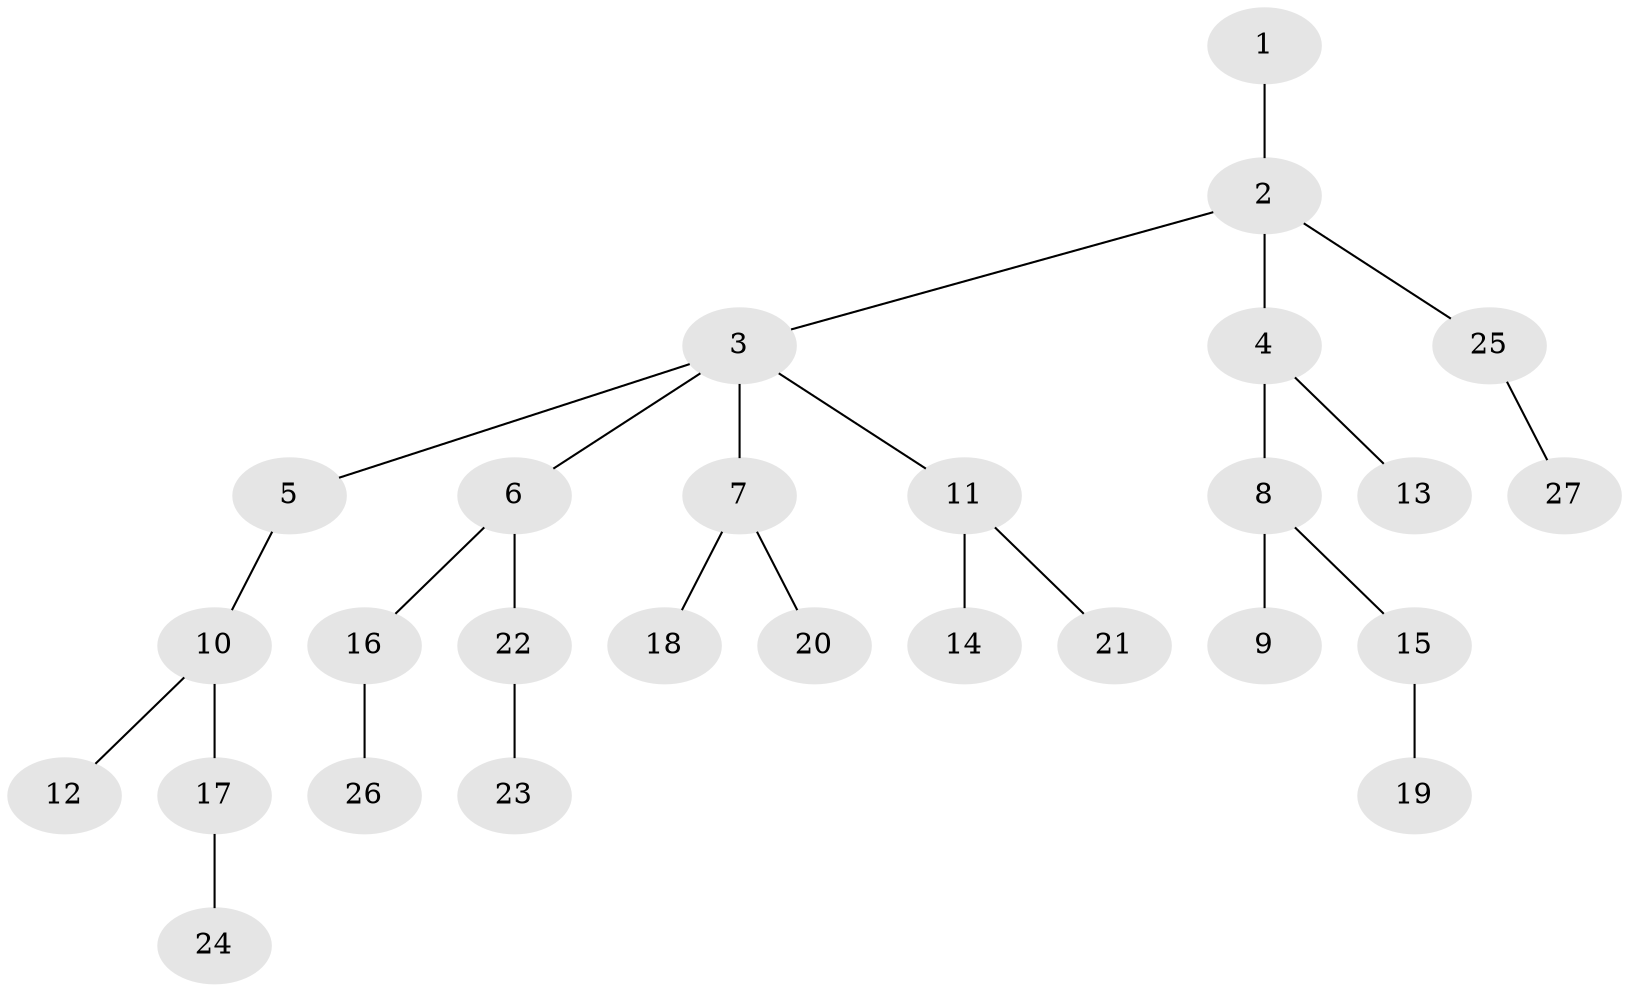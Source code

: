 // original degree distribution, {1: 0.4528301886792453, 8: 0.018867924528301886, 6: 0.03773584905660377, 2: 0.3584905660377358, 3: 0.11320754716981132, 4: 0.018867924528301886}
// Generated by graph-tools (version 1.1) at 2025/51/03/04/25 22:51:46]
// undirected, 27 vertices, 26 edges
graph export_dot {
  node [color=gray90,style=filled];
  1;
  2;
  3;
  4;
  5;
  6;
  7;
  8;
  9;
  10;
  11;
  12;
  13;
  14;
  15;
  16;
  17;
  18;
  19;
  20;
  21;
  22;
  23;
  24;
  25;
  26;
  27;
  1 -- 2 [weight=4.0];
  2 -- 3 [weight=1.0];
  2 -- 4 [weight=1.0];
  2 -- 25 [weight=1.0];
  3 -- 5 [weight=1.0];
  3 -- 6 [weight=1.0];
  3 -- 7 [weight=1.0];
  3 -- 11 [weight=1.0];
  4 -- 8 [weight=3.0];
  4 -- 13 [weight=1.0];
  5 -- 10 [weight=1.0];
  6 -- 16 [weight=1.0];
  6 -- 22 [weight=1.0];
  7 -- 18 [weight=1.0];
  7 -- 20 [weight=1.0];
  8 -- 9 [weight=1.0];
  8 -- 15 [weight=1.0];
  10 -- 12 [weight=1.0];
  10 -- 17 [weight=1.0];
  11 -- 14 [weight=1.0];
  11 -- 21 [weight=1.0];
  15 -- 19 [weight=1.0];
  16 -- 26 [weight=1.0];
  17 -- 24 [weight=1.0];
  22 -- 23 [weight=1.0];
  25 -- 27 [weight=1.0];
}
